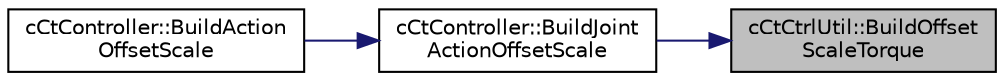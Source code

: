 digraph "cCtCtrlUtil::BuildOffsetScaleTorque"
{
 // LATEX_PDF_SIZE
  edge [fontname="Helvetica",fontsize="10",labelfontname="Helvetica",labelfontsize="10"];
  node [fontname="Helvetica",fontsize="10",shape=record];
  rankdir="RL";
  Node1 [label="cCtCtrlUtil::BuildOffset\lScaleTorque",height=0.2,width=0.4,color="black", fillcolor="grey75", style="filled", fontcolor="black",tooltip=" "];
  Node1 -> Node2 [dir="back",color="midnightblue",fontsize="10",style="solid",fontname="Helvetica"];
  Node2 [label="cCtController::BuildJoint\lActionOffsetScale",height=0.2,width=0.4,color="black", fillcolor="white", style="filled",URL="$classc_ct_controller.html#af8e6f2e63bf24010a53cca534e24e58f",tooltip=" "];
  Node2 -> Node3 [dir="back",color="midnightblue",fontsize="10",style="solid",fontname="Helvetica"];
  Node3 [label="cCtController::BuildAction\lOffsetScale",height=0.2,width=0.4,color="black", fillcolor="white", style="filled",URL="$classc_ct_controller.html#a9de4b4509192075c239845c63ec305e6",tooltip=" "];
}
